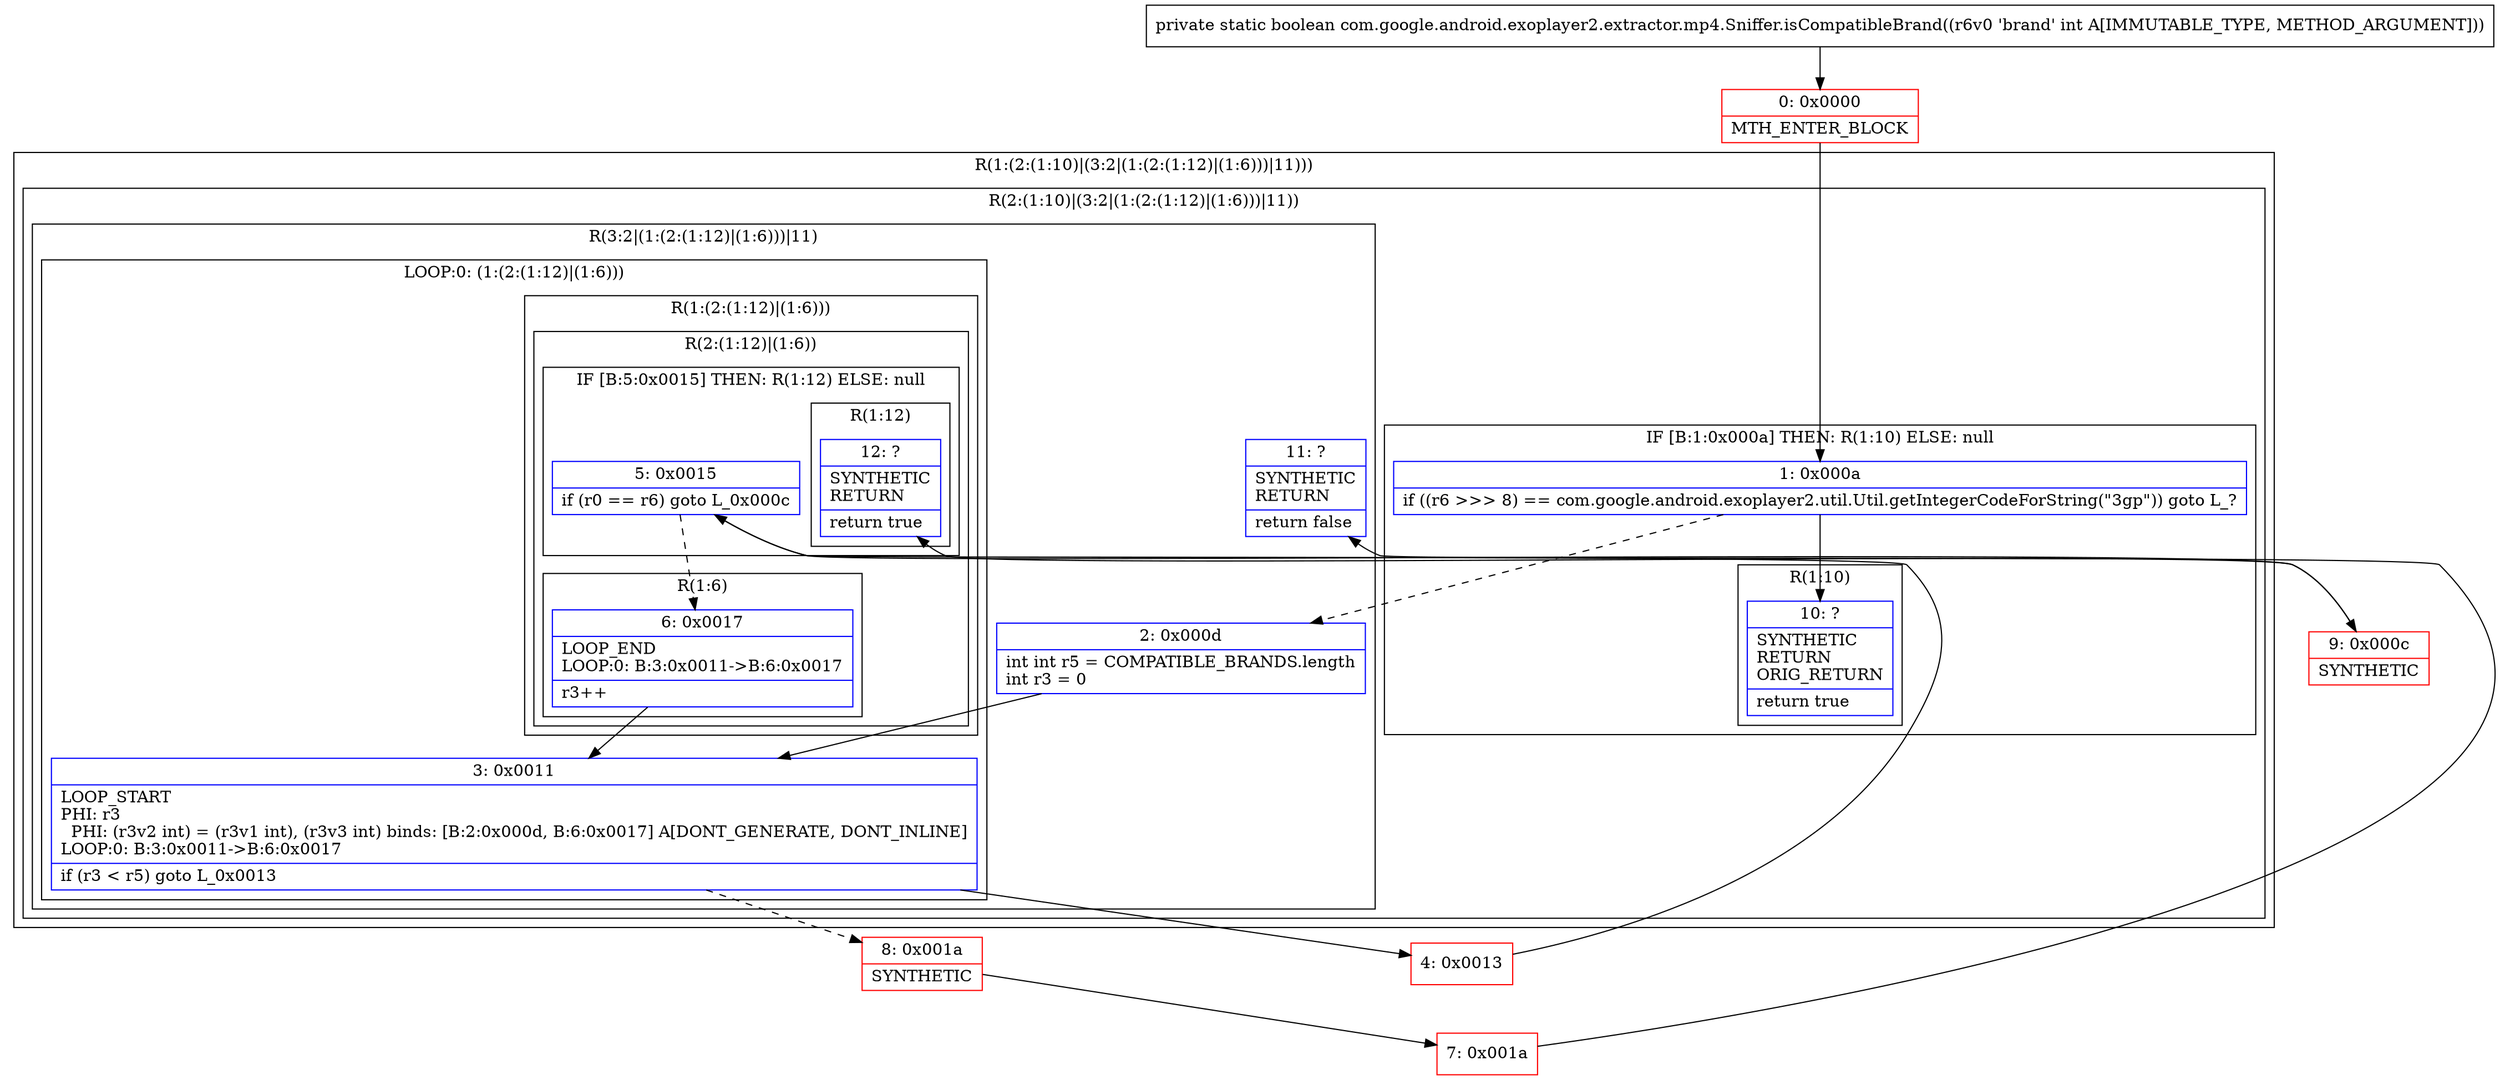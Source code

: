 digraph "CFG forcom.google.android.exoplayer2.extractor.mp4.Sniffer.isCompatibleBrand(I)Z" {
subgraph cluster_Region_1420780966 {
label = "R(1:(2:(1:10)|(3:2|(1:(2:(1:12)|(1:6)))|11)))";
node [shape=record,color=blue];
subgraph cluster_Region_279431849 {
label = "R(2:(1:10)|(3:2|(1:(2:(1:12)|(1:6)))|11))";
node [shape=record,color=blue];
subgraph cluster_IfRegion_531794957 {
label = "IF [B:1:0x000a] THEN: R(1:10) ELSE: null";
node [shape=record,color=blue];
Node_1 [shape=record,label="{1\:\ 0x000a|if ((r6 \>\>\> 8) == com.google.android.exoplayer2.util.Util.getIntegerCodeForString(\"3gp\")) goto L_?\l}"];
subgraph cluster_Region_1620184737 {
label = "R(1:10)";
node [shape=record,color=blue];
Node_10 [shape=record,label="{10\:\ ?|SYNTHETIC\lRETURN\lORIG_RETURN\l|return true\l}"];
}
}
subgraph cluster_Region_301627943 {
label = "R(3:2|(1:(2:(1:12)|(1:6)))|11)";
node [shape=record,color=blue];
Node_2 [shape=record,label="{2\:\ 0x000d|int int r5 = COMPATIBLE_BRANDS.length\lint r3 = 0\l}"];
subgraph cluster_LoopRegion_1329579328 {
label = "LOOP:0: (1:(2:(1:12)|(1:6)))";
node [shape=record,color=blue];
Node_3 [shape=record,label="{3\:\ 0x0011|LOOP_START\lPHI: r3 \l  PHI: (r3v2 int) = (r3v1 int), (r3v3 int) binds: [B:2:0x000d, B:6:0x0017] A[DONT_GENERATE, DONT_INLINE]\lLOOP:0: B:3:0x0011\-\>B:6:0x0017\l|if (r3 \< r5) goto L_0x0013\l}"];
subgraph cluster_Region_1633922188 {
label = "R(1:(2:(1:12)|(1:6)))";
node [shape=record,color=blue];
subgraph cluster_Region_1782224457 {
label = "R(2:(1:12)|(1:6))";
node [shape=record,color=blue];
subgraph cluster_IfRegion_447572649 {
label = "IF [B:5:0x0015] THEN: R(1:12) ELSE: null";
node [shape=record,color=blue];
Node_5 [shape=record,label="{5\:\ 0x0015|if (r0 == r6) goto L_0x000c\l}"];
subgraph cluster_Region_730442105 {
label = "R(1:12)";
node [shape=record,color=blue];
Node_12 [shape=record,label="{12\:\ ?|SYNTHETIC\lRETURN\l|return true\l}"];
}
}
subgraph cluster_Region_908409997 {
label = "R(1:6)";
node [shape=record,color=blue];
Node_6 [shape=record,label="{6\:\ 0x0017|LOOP_END\lLOOP:0: B:3:0x0011\-\>B:6:0x0017\l|r3++\l}"];
}
}
}
}
Node_11 [shape=record,label="{11\:\ ?|SYNTHETIC\lRETURN\l|return false\l}"];
}
}
}
Node_0 [shape=record,color=red,label="{0\:\ 0x0000|MTH_ENTER_BLOCK\l}"];
Node_4 [shape=record,color=red,label="{4\:\ 0x0013}"];
Node_7 [shape=record,color=red,label="{7\:\ 0x001a}"];
Node_8 [shape=record,color=red,label="{8\:\ 0x001a|SYNTHETIC\l}"];
Node_9 [shape=record,color=red,label="{9\:\ 0x000c|SYNTHETIC\l}"];
MethodNode[shape=record,label="{private static boolean com.google.android.exoplayer2.extractor.mp4.Sniffer.isCompatibleBrand((r6v0 'brand' int A[IMMUTABLE_TYPE, METHOD_ARGUMENT])) }"];
MethodNode -> Node_0;
Node_1 -> Node_2[style=dashed];
Node_1 -> Node_10;
Node_2 -> Node_3;
Node_3 -> Node_4;
Node_3 -> Node_8[style=dashed];
Node_5 -> Node_6[style=dashed];
Node_5 -> Node_9;
Node_6 -> Node_3;
Node_0 -> Node_1;
Node_4 -> Node_5;
Node_7 -> Node_11;
Node_8 -> Node_7;
Node_9 -> Node_12;
}

